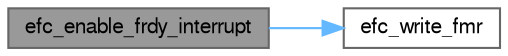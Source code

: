 digraph "efc_enable_frdy_interrupt"
{
 // LATEX_PDF_SIZE
  bgcolor="transparent";
  edge [fontname=FreeSans,fontsize=10,labelfontname=FreeSans,labelfontsize=10];
  node [fontname=FreeSans,fontsize=10,shape=box,height=0.2,width=0.4];
  rankdir="LR";
  Node1 [label="efc_enable_frdy_interrupt",height=0.2,width=0.4,color="gray40", fillcolor="grey60", style="filled", fontcolor="black",tooltip="Enable the flash ready interrupt."];
  Node1 -> Node2 [color="steelblue1",style="solid"];
  Node2 [label="efc_write_fmr",height=0.2,width=0.4,color="grey40", fillcolor="white", style="filled",URL="$group__sam__drivers__efc__group.html#ga3107655bd6525e135e2d89faa4e45a87",tooltip="Set mode register."];
}
